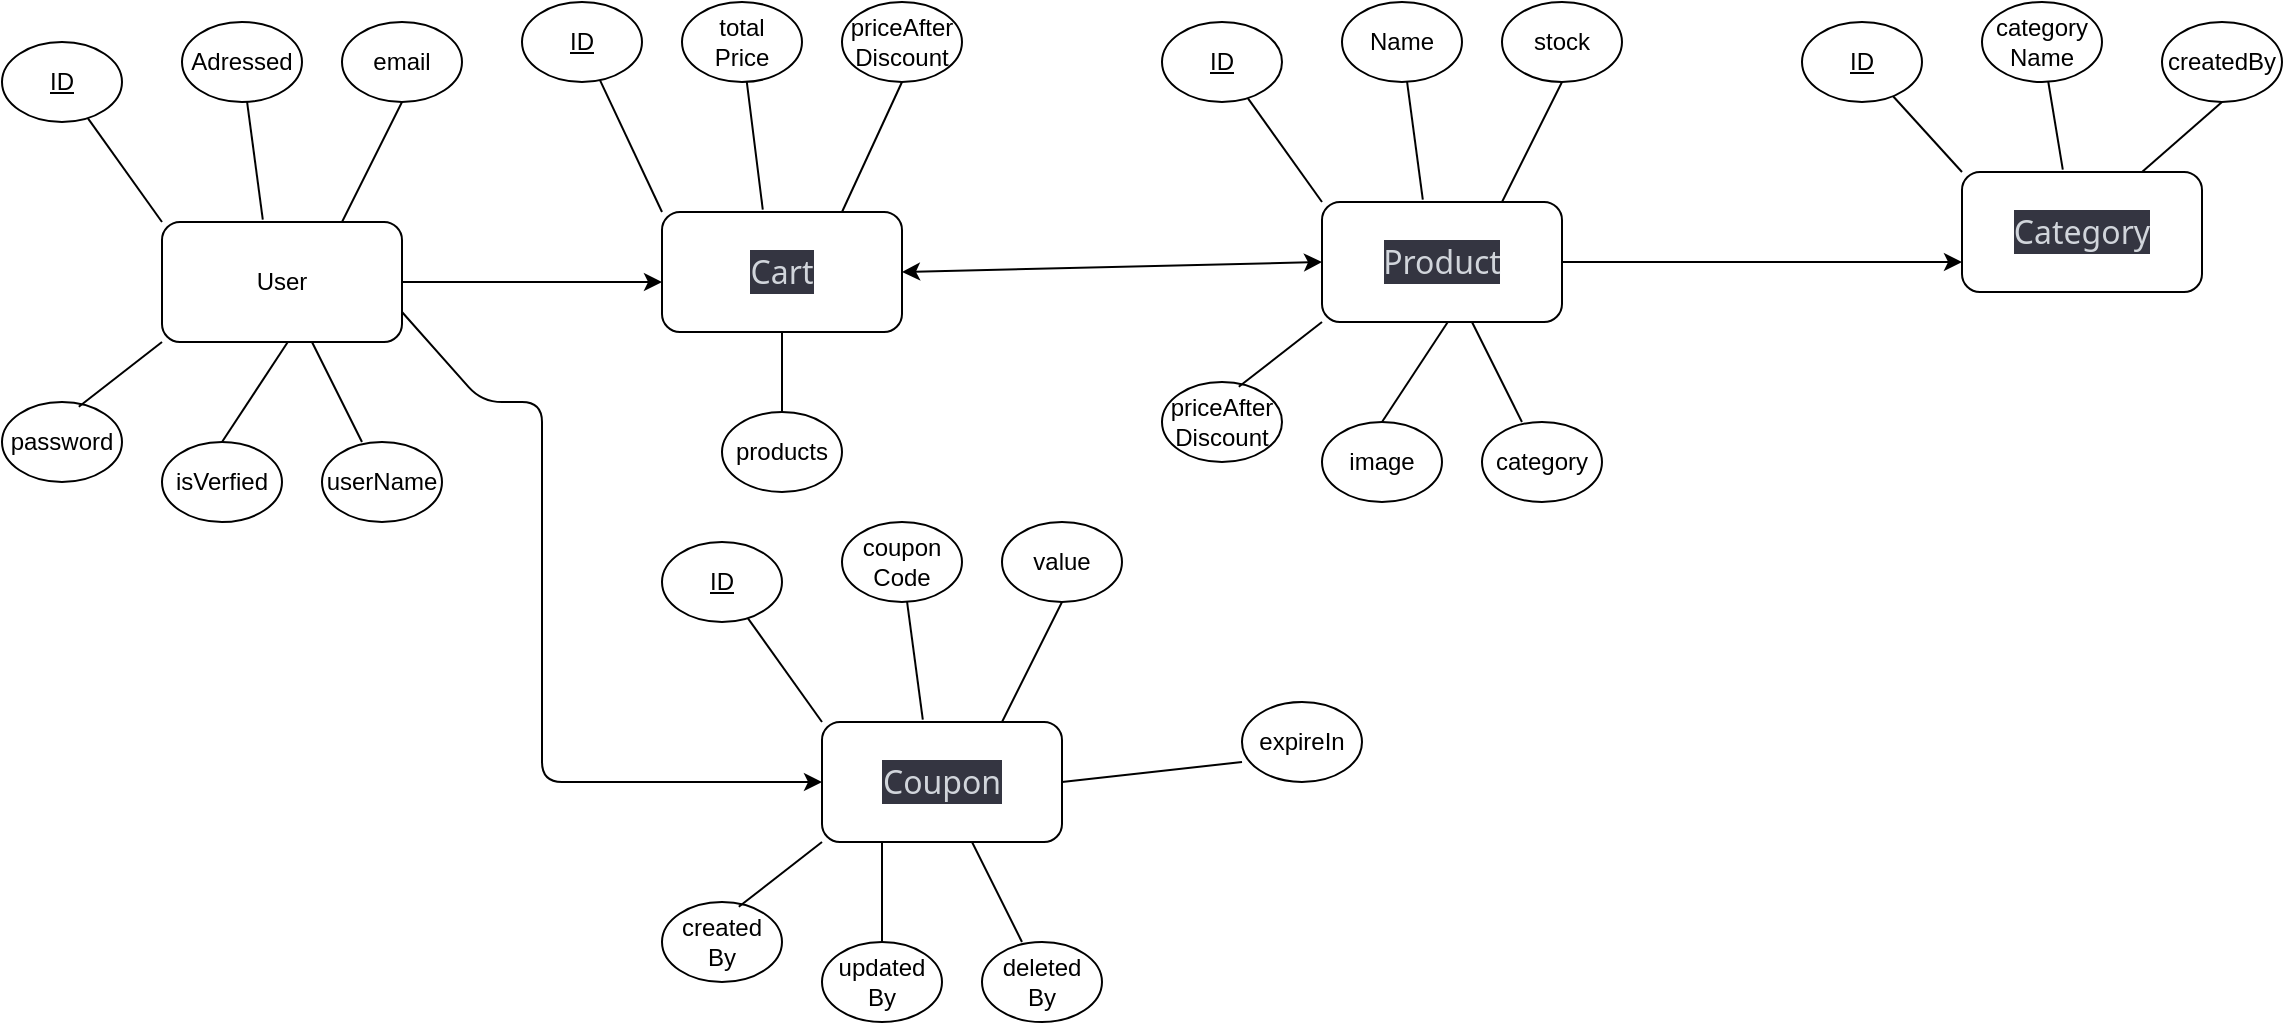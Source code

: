 <mxfile>
    <diagram id="nJ0RIy20TzH4BYssSKbF" name="Page-1">
        <mxGraphModel dx="1568" dy="838" grid="1" gridSize="10" guides="1" tooltips="1" connect="1" arrows="1" fold="1" page="1" pageScale="1" pageWidth="850" pageHeight="1100" math="0" shadow="0">
            <root>
                <mxCell id="0"/>
                <mxCell id="1" parent="0"/>
                <mxCell id="2" value="User" style="rounded=1;whiteSpace=wrap;html=1;" parent="1" vertex="1">
                    <mxGeometry x="90" y="110" width="120" height="60" as="geometry"/>
                </mxCell>
                <mxCell id="8" value="&lt;u&gt;ID&lt;/u&gt;" style="ellipse;whiteSpace=wrap;html=1;" vertex="1" parent="1">
                    <mxGeometry x="10" y="20" width="60" height="40" as="geometry"/>
                </mxCell>
                <mxCell id="12" value="" style="endArrow=none;html=1;exitX=0;exitY=0;exitDx=0;exitDy=0;" edge="1" parent="1" source="2" target="8">
                    <mxGeometry width="50" height="50" relative="1" as="geometry">
                        <mxPoint x="110" y="130" as="sourcePoint"/>
                        <mxPoint x="180" y="90" as="targetPoint"/>
                    </mxGeometry>
                </mxCell>
                <mxCell id="21" value="Adressed" style="ellipse;whiteSpace=wrap;html=1;" vertex="1" parent="1">
                    <mxGeometry x="100" y="10" width="60" height="40" as="geometry"/>
                </mxCell>
                <mxCell id="22" value="password" style="ellipse;whiteSpace=wrap;html=1;" vertex="1" parent="1">
                    <mxGeometry x="10" y="200" width="60" height="40" as="geometry"/>
                </mxCell>
                <mxCell id="23" value="isVerfied" style="ellipse;whiteSpace=wrap;html=1;" vertex="1" parent="1">
                    <mxGeometry x="90" y="220" width="60" height="40" as="geometry"/>
                </mxCell>
                <mxCell id="24" value="email" style="ellipse;whiteSpace=wrap;html=1;" vertex="1" parent="1">
                    <mxGeometry x="180" y="10" width="60" height="40" as="geometry"/>
                </mxCell>
                <mxCell id="25" value="userName" style="ellipse;whiteSpace=wrap;html=1;" vertex="1" parent="1">
                    <mxGeometry x="170" y="220" width="60" height="40" as="geometry"/>
                </mxCell>
                <mxCell id="26" value="" style="endArrow=none;html=1;exitX=0.42;exitY=-0.02;exitDx=0;exitDy=0;exitPerimeter=0;" edge="1" parent="1" source="2" target="21">
                    <mxGeometry width="50" height="50" relative="1" as="geometry">
                        <mxPoint x="190" y="101.94" as="sourcePoint"/>
                        <mxPoint x="152.898" y="49.997" as="targetPoint"/>
                    </mxGeometry>
                </mxCell>
                <mxCell id="27" value="" style="endArrow=none;html=1;entryX=0.5;entryY=1;entryDx=0;entryDy=0;exitX=0.75;exitY=0;exitDx=0;exitDy=0;" edge="1" parent="1" source="2" target="24">
                    <mxGeometry width="50" height="50" relative="1" as="geometry">
                        <mxPoint x="190" y="100" as="sourcePoint"/>
                        <mxPoint x="282.898" y="49.997" as="targetPoint"/>
                    </mxGeometry>
                </mxCell>
                <mxCell id="28" value="" style="endArrow=none;html=1;exitX=0.333;exitY=0;exitDx=0;exitDy=0;exitPerimeter=0;" edge="1" parent="1" source="25" target="2">
                    <mxGeometry width="50" height="50" relative="1" as="geometry">
                        <mxPoint x="260" y="211.94" as="sourcePoint"/>
                        <mxPoint x="222.898" y="159.997" as="targetPoint"/>
                    </mxGeometry>
                </mxCell>
                <mxCell id="29" value="" style="endArrow=none;html=1;exitX=0.5;exitY=0;exitDx=0;exitDy=0;" edge="1" parent="1" source="23">
                    <mxGeometry width="50" height="50" relative="1" as="geometry">
                        <mxPoint x="190" y="221.94" as="sourcePoint"/>
                        <mxPoint x="152.898" y="169.997" as="targetPoint"/>
                    </mxGeometry>
                </mxCell>
                <mxCell id="30" value="" style="endArrow=none;html=1;exitX=0.64;exitY=0.06;exitDx=0;exitDy=0;entryX=0;entryY=1;entryDx=0;entryDy=0;exitPerimeter=0;" edge="1" parent="1" source="22" target="2">
                    <mxGeometry width="50" height="50" relative="1" as="geometry">
                        <mxPoint x="48.55" y="191.94" as="sourcePoint"/>
                        <mxPoint x="11.448" y="139.997" as="targetPoint"/>
                    </mxGeometry>
                </mxCell>
                <mxCell id="54" value="&lt;span style=&quot;color: rgb(209, 213, 219); font-family: Söhne, ui-sans-serif, system-ui, -apple-system, &amp;quot;Segoe UI&amp;quot;, Roboto, Ubuntu, Cantarell, &amp;quot;Noto Sans&amp;quot;, sans-serif, &amp;quot;Helvetica Neue&amp;quot;, Arial, &amp;quot;Apple Color Emoji&amp;quot;, &amp;quot;Segoe UI Emoji&amp;quot;, &amp;quot;Segoe UI Symbol&amp;quot;, &amp;quot;Noto Color Emoji&amp;quot;; font-size: 16px; text-align: left; background-color: rgb(52, 53, 65);&quot;&gt;Category&lt;/span&gt;" style="rounded=1;whiteSpace=wrap;html=1;" vertex="1" parent="1">
                    <mxGeometry x="990" y="85" width="120" height="60" as="geometry"/>
                </mxCell>
                <mxCell id="55" value="&lt;u&gt;ID&lt;/u&gt;" style="ellipse;whiteSpace=wrap;html=1;" vertex="1" parent="1">
                    <mxGeometry x="910" y="10" width="60" height="40" as="geometry"/>
                </mxCell>
                <mxCell id="56" value="" style="endArrow=none;html=1;exitX=0;exitY=0;exitDx=0;exitDy=0;" edge="1" parent="1" source="54" target="55">
                    <mxGeometry width="50" height="50" relative="1" as="geometry">
                        <mxPoint x="1010" y="120" as="sourcePoint"/>
                        <mxPoint x="1080" y="80" as="targetPoint"/>
                    </mxGeometry>
                </mxCell>
                <mxCell id="57" value="category&lt;br&gt;Name" style="ellipse;whiteSpace=wrap;html=1;" vertex="1" parent="1">
                    <mxGeometry x="1000" width="60" height="40" as="geometry"/>
                </mxCell>
                <mxCell id="60" value="createdBy" style="ellipse;whiteSpace=wrap;html=1;" vertex="1" parent="1">
                    <mxGeometry x="1090" y="10" width="60" height="40" as="geometry"/>
                </mxCell>
                <mxCell id="62" value="" style="endArrow=none;html=1;exitX=0.42;exitY=-0.02;exitDx=0;exitDy=0;exitPerimeter=0;" edge="1" parent="1" source="54" target="57">
                    <mxGeometry width="50" height="50" relative="1" as="geometry">
                        <mxPoint x="1090" y="91.94" as="sourcePoint"/>
                        <mxPoint x="1052.898" y="39.997" as="targetPoint"/>
                    </mxGeometry>
                </mxCell>
                <mxCell id="63" value="" style="endArrow=none;html=1;entryX=0.5;entryY=1;entryDx=0;entryDy=0;exitX=0.75;exitY=0;exitDx=0;exitDy=0;" edge="1" parent="1" source="54" target="60">
                    <mxGeometry width="50" height="50" relative="1" as="geometry">
                        <mxPoint x="1090" y="90" as="sourcePoint"/>
                        <mxPoint x="1182.898" y="39.997" as="targetPoint"/>
                    </mxGeometry>
                </mxCell>
                <mxCell id="67" value="&lt;span style=&quot;color: rgb(209, 213, 219); font-family: Söhne, ui-sans-serif, system-ui, -apple-system, &amp;quot;Segoe UI&amp;quot;, Roboto, Ubuntu, Cantarell, &amp;quot;Noto Sans&amp;quot;, sans-serif, &amp;quot;Helvetica Neue&amp;quot;, Arial, &amp;quot;Apple Color Emoji&amp;quot;, &amp;quot;Segoe UI Emoji&amp;quot;, &amp;quot;Segoe UI Symbol&amp;quot;, &amp;quot;Noto Color Emoji&amp;quot;; font-size: 16px; text-align: left; background-color: rgb(52, 53, 65);&quot;&gt;Product&lt;/span&gt;" style="rounded=1;whiteSpace=wrap;html=1;" vertex="1" parent="1">
                    <mxGeometry x="670" y="100" width="120" height="60" as="geometry"/>
                </mxCell>
                <mxCell id="68" value="&lt;u&gt;ID&lt;/u&gt;" style="ellipse;whiteSpace=wrap;html=1;" vertex="1" parent="1">
                    <mxGeometry x="590" y="10" width="60" height="40" as="geometry"/>
                </mxCell>
                <mxCell id="69" value="" style="endArrow=none;html=1;exitX=0;exitY=0;exitDx=0;exitDy=0;" edge="1" parent="1" source="67" target="68">
                    <mxGeometry width="50" height="50" relative="1" as="geometry">
                        <mxPoint x="690" y="120" as="sourcePoint"/>
                        <mxPoint x="760" y="80" as="targetPoint"/>
                    </mxGeometry>
                </mxCell>
                <mxCell id="70" value="Name" style="ellipse;whiteSpace=wrap;html=1;" vertex="1" parent="1">
                    <mxGeometry x="680" width="60" height="40" as="geometry"/>
                </mxCell>
                <mxCell id="71" value="priceAfter&lt;br&gt;Discount" style="ellipse;whiteSpace=wrap;html=1;" vertex="1" parent="1">
                    <mxGeometry x="590" y="190" width="60" height="40" as="geometry"/>
                </mxCell>
                <mxCell id="72" value="image" style="ellipse;whiteSpace=wrap;html=1;" vertex="1" parent="1">
                    <mxGeometry x="670" y="210" width="60" height="40" as="geometry"/>
                </mxCell>
                <mxCell id="73" value="stock" style="ellipse;whiteSpace=wrap;html=1;" vertex="1" parent="1">
                    <mxGeometry x="760" width="60" height="40" as="geometry"/>
                </mxCell>
                <mxCell id="74" value="category" style="ellipse;whiteSpace=wrap;html=1;" vertex="1" parent="1">
                    <mxGeometry x="750" y="210" width="60" height="40" as="geometry"/>
                </mxCell>
                <mxCell id="75" value="" style="endArrow=none;html=1;exitX=0.42;exitY=-0.02;exitDx=0;exitDy=0;exitPerimeter=0;" edge="1" parent="1" source="67" target="70">
                    <mxGeometry width="50" height="50" relative="1" as="geometry">
                        <mxPoint x="770" y="91.94" as="sourcePoint"/>
                        <mxPoint x="732.898" y="39.997" as="targetPoint"/>
                    </mxGeometry>
                </mxCell>
                <mxCell id="76" value="" style="endArrow=none;html=1;entryX=0.5;entryY=1;entryDx=0;entryDy=0;exitX=0.75;exitY=0;exitDx=0;exitDy=0;" edge="1" parent="1" source="67" target="73">
                    <mxGeometry width="50" height="50" relative="1" as="geometry">
                        <mxPoint x="770" y="90" as="sourcePoint"/>
                        <mxPoint x="862.898" y="39.997" as="targetPoint"/>
                    </mxGeometry>
                </mxCell>
                <mxCell id="77" value="" style="endArrow=none;html=1;exitX=0.333;exitY=0;exitDx=0;exitDy=0;exitPerimeter=0;" edge="1" parent="1" source="74" target="67">
                    <mxGeometry width="50" height="50" relative="1" as="geometry">
                        <mxPoint x="840" y="201.94" as="sourcePoint"/>
                        <mxPoint x="802.898" y="149.997" as="targetPoint"/>
                    </mxGeometry>
                </mxCell>
                <mxCell id="78" value="" style="endArrow=none;html=1;exitX=0.5;exitY=0;exitDx=0;exitDy=0;" edge="1" parent="1" source="72">
                    <mxGeometry width="50" height="50" relative="1" as="geometry">
                        <mxPoint x="770" y="211.94" as="sourcePoint"/>
                        <mxPoint x="732.898" y="159.997" as="targetPoint"/>
                    </mxGeometry>
                </mxCell>
                <mxCell id="79" value="" style="endArrow=none;html=1;exitX=0.64;exitY=0.06;exitDx=0;exitDy=0;entryX=0;entryY=1;entryDx=0;entryDy=0;exitPerimeter=0;" edge="1" parent="1" source="71" target="67">
                    <mxGeometry width="50" height="50" relative="1" as="geometry">
                        <mxPoint x="628.55" y="181.94" as="sourcePoint"/>
                        <mxPoint x="591.448" y="129.997" as="targetPoint"/>
                    </mxGeometry>
                </mxCell>
                <mxCell id="80" value="&lt;span style=&quot;color: rgb(209, 213, 219); font-family: Söhne, ui-sans-serif, system-ui, -apple-system, &amp;quot;Segoe UI&amp;quot;, Roboto, Ubuntu, Cantarell, &amp;quot;Noto Sans&amp;quot;, sans-serif, &amp;quot;Helvetica Neue&amp;quot;, Arial, &amp;quot;Apple Color Emoji&amp;quot;, &amp;quot;Segoe UI Emoji&amp;quot;, &amp;quot;Segoe UI Symbol&amp;quot;, &amp;quot;Noto Color Emoji&amp;quot;; font-size: 16px; text-align: left; background-color: rgb(52, 53, 65);&quot;&gt;Coupon&lt;/span&gt;" style="rounded=1;whiteSpace=wrap;html=1;" vertex="1" parent="1">
                    <mxGeometry x="420" y="360" width="120" height="60" as="geometry"/>
                </mxCell>
                <mxCell id="81" value="&lt;u&gt;ID&lt;/u&gt;" style="ellipse;whiteSpace=wrap;html=1;" vertex="1" parent="1">
                    <mxGeometry x="340" y="270" width="60" height="40" as="geometry"/>
                </mxCell>
                <mxCell id="82" value="" style="endArrow=none;html=1;exitX=0;exitY=0;exitDx=0;exitDy=0;" edge="1" parent="1" source="80" target="81">
                    <mxGeometry width="50" height="50" relative="1" as="geometry">
                        <mxPoint x="440" y="380" as="sourcePoint"/>
                        <mxPoint x="510" y="340" as="targetPoint"/>
                    </mxGeometry>
                </mxCell>
                <mxCell id="83" value="coupon&lt;br&gt;Code" style="ellipse;whiteSpace=wrap;html=1;" vertex="1" parent="1">
                    <mxGeometry x="430" y="260" width="60" height="40" as="geometry"/>
                </mxCell>
                <mxCell id="84" value="created&lt;br&gt;By" style="ellipse;whiteSpace=wrap;html=1;" vertex="1" parent="1">
                    <mxGeometry x="340" y="450" width="60" height="40" as="geometry"/>
                </mxCell>
                <mxCell id="85" value="updated&lt;br&gt;By" style="ellipse;whiteSpace=wrap;html=1;" vertex="1" parent="1">
                    <mxGeometry x="420" y="470" width="60" height="40" as="geometry"/>
                </mxCell>
                <mxCell id="86" value="value" style="ellipse;whiteSpace=wrap;html=1;" vertex="1" parent="1">
                    <mxGeometry x="510" y="260" width="60" height="40" as="geometry"/>
                </mxCell>
                <mxCell id="87" value="deleted&lt;br&gt;By" style="ellipse;whiteSpace=wrap;html=1;" vertex="1" parent="1">
                    <mxGeometry x="500" y="470" width="60" height="40" as="geometry"/>
                </mxCell>
                <mxCell id="88" value="" style="endArrow=none;html=1;exitX=0.42;exitY=-0.02;exitDx=0;exitDy=0;exitPerimeter=0;" edge="1" parent="1" source="80" target="83">
                    <mxGeometry width="50" height="50" relative="1" as="geometry">
                        <mxPoint x="520" y="351.94" as="sourcePoint"/>
                        <mxPoint x="482.898" y="299.997" as="targetPoint"/>
                    </mxGeometry>
                </mxCell>
                <mxCell id="89" value="" style="endArrow=none;html=1;entryX=0.5;entryY=1;entryDx=0;entryDy=0;exitX=0.75;exitY=0;exitDx=0;exitDy=0;" edge="1" parent="1" source="80" target="86">
                    <mxGeometry width="50" height="50" relative="1" as="geometry">
                        <mxPoint x="520" y="350" as="sourcePoint"/>
                        <mxPoint x="612.898" y="299.997" as="targetPoint"/>
                    </mxGeometry>
                </mxCell>
                <mxCell id="90" value="" style="endArrow=none;html=1;exitX=0.333;exitY=0;exitDx=0;exitDy=0;exitPerimeter=0;" edge="1" parent="1" source="87" target="80">
                    <mxGeometry width="50" height="50" relative="1" as="geometry">
                        <mxPoint x="590" y="461.94" as="sourcePoint"/>
                        <mxPoint x="552.898" y="409.997" as="targetPoint"/>
                    </mxGeometry>
                </mxCell>
                <mxCell id="91" value="" style="endArrow=none;html=1;exitX=0.5;exitY=0;exitDx=0;exitDy=0;entryX=0.25;entryY=1;entryDx=0;entryDy=0;" edge="1" parent="1" source="85" target="80">
                    <mxGeometry width="50" height="50" relative="1" as="geometry">
                        <mxPoint x="520" y="471.94" as="sourcePoint"/>
                        <mxPoint x="482.898" y="419.997" as="targetPoint"/>
                    </mxGeometry>
                </mxCell>
                <mxCell id="92" value="" style="endArrow=none;html=1;exitX=0.64;exitY=0.06;exitDx=0;exitDy=0;entryX=0;entryY=1;entryDx=0;entryDy=0;exitPerimeter=0;" edge="1" parent="1" source="84" target="80">
                    <mxGeometry width="50" height="50" relative="1" as="geometry">
                        <mxPoint x="378.55" y="441.94" as="sourcePoint"/>
                        <mxPoint x="341.448" y="389.997" as="targetPoint"/>
                    </mxGeometry>
                </mxCell>
                <mxCell id="93" value="&lt;span style=&quot;color: rgb(209, 213, 219); font-family: Söhne, ui-sans-serif, system-ui, -apple-system, &amp;quot;Segoe UI&amp;quot;, Roboto, Ubuntu, Cantarell, &amp;quot;Noto Sans&amp;quot;, sans-serif, &amp;quot;Helvetica Neue&amp;quot;, Arial, &amp;quot;Apple Color Emoji&amp;quot;, &amp;quot;Segoe UI Emoji&amp;quot;, &amp;quot;Segoe UI Symbol&amp;quot;, &amp;quot;Noto Color Emoji&amp;quot;; font-size: 16px; text-align: left; background-color: rgb(52, 53, 65);&quot;&gt;Cart&lt;/span&gt;" style="rounded=1;whiteSpace=wrap;html=1;" vertex="1" parent="1">
                    <mxGeometry x="340" y="105" width="120" height="60" as="geometry"/>
                </mxCell>
                <mxCell id="94" value="&lt;u&gt;ID&lt;/u&gt;" style="ellipse;whiteSpace=wrap;html=1;" vertex="1" parent="1">
                    <mxGeometry x="270" width="60" height="40" as="geometry"/>
                </mxCell>
                <mxCell id="95" value="" style="endArrow=none;html=1;exitX=0;exitY=0;exitDx=0;exitDy=0;" edge="1" parent="1" source="93" target="94">
                    <mxGeometry width="50" height="50" relative="1" as="geometry">
                        <mxPoint x="360" y="110" as="sourcePoint"/>
                        <mxPoint x="430" y="70" as="targetPoint"/>
                    </mxGeometry>
                </mxCell>
                <mxCell id="96" value="total&lt;br&gt;Price" style="ellipse;whiteSpace=wrap;html=1;" vertex="1" parent="1">
                    <mxGeometry x="350" width="60" height="40" as="geometry"/>
                </mxCell>
                <mxCell id="97" value="products" style="ellipse;whiteSpace=wrap;html=1;" vertex="1" parent="1">
                    <mxGeometry x="370" y="205" width="60" height="40" as="geometry"/>
                </mxCell>
                <mxCell id="99" value="priceAfter&lt;br&gt;Discount" style="ellipse;whiteSpace=wrap;html=1;" vertex="1" parent="1">
                    <mxGeometry x="430" width="60" height="40" as="geometry"/>
                </mxCell>
                <mxCell id="101" value="" style="endArrow=none;html=1;exitX=0.42;exitY=-0.02;exitDx=0;exitDy=0;exitPerimeter=0;" edge="1" parent="1" source="93" target="96">
                    <mxGeometry width="50" height="50" relative="1" as="geometry">
                        <mxPoint x="440" y="81.94" as="sourcePoint"/>
                        <mxPoint x="402.898" y="29.997" as="targetPoint"/>
                    </mxGeometry>
                </mxCell>
                <mxCell id="102" value="" style="endArrow=none;html=1;entryX=0.5;entryY=1;entryDx=0;entryDy=0;exitX=0.75;exitY=0;exitDx=0;exitDy=0;" edge="1" parent="1" source="93" target="99">
                    <mxGeometry width="50" height="50" relative="1" as="geometry">
                        <mxPoint x="440" y="80" as="sourcePoint"/>
                        <mxPoint x="532.898" y="29.997" as="targetPoint"/>
                    </mxGeometry>
                </mxCell>
                <mxCell id="105" value="" style="endArrow=none;html=1;exitX=0.5;exitY=0;exitDx=0;exitDy=0;entryX=0.5;entryY=1;entryDx=0;entryDy=0;" edge="1" parent="1" source="97" target="93">
                    <mxGeometry width="50" height="50" relative="1" as="geometry">
                        <mxPoint x="298.55" y="171.94" as="sourcePoint"/>
                        <mxPoint x="261.448" y="119.997" as="targetPoint"/>
                    </mxGeometry>
                </mxCell>
                <mxCell id="132" value="expireIn" style="ellipse;whiteSpace=wrap;html=1;" vertex="1" parent="1">
                    <mxGeometry x="630" y="350" width="60" height="40" as="geometry"/>
                </mxCell>
                <mxCell id="133" value="" style="endArrow=none;html=1;entryX=1;entryY=0.5;entryDx=0;entryDy=0;" edge="1" parent="1" target="80">
                    <mxGeometry width="50" height="50" relative="1" as="geometry">
                        <mxPoint x="630" y="380" as="sourcePoint"/>
                        <mxPoint x="870" y="155" as="targetPoint"/>
                    </mxGeometry>
                </mxCell>
                <mxCell id="135" value="" style="endArrow=classic;html=1;exitX=1;exitY=0.5;exitDx=0;exitDy=0;" edge="1" parent="1" source="2">
                    <mxGeometry width="50" height="50" relative="1" as="geometry">
                        <mxPoint x="710" y="360" as="sourcePoint"/>
                        <mxPoint x="340" y="140" as="targetPoint"/>
                    </mxGeometry>
                </mxCell>
                <mxCell id="139" value="" style="endArrow=classic;html=1;entryX=0;entryY=0.75;entryDx=0;entryDy=0;exitX=1;exitY=0.5;exitDx=0;exitDy=0;" edge="1" parent="1" source="67" target="54">
                    <mxGeometry width="50" height="50" relative="1" as="geometry">
                        <mxPoint x="1050" y="80" as="sourcePoint"/>
                        <mxPoint x="1100" y="30" as="targetPoint"/>
                    </mxGeometry>
                </mxCell>
                <mxCell id="140" value="" style="endArrow=classic;startArrow=classic;html=1;entryX=1;entryY=0.5;entryDx=0;entryDy=0;exitX=0;exitY=0.5;exitDx=0;exitDy=0;" edge="1" parent="1" source="67" target="93">
                    <mxGeometry width="50" height="50" relative="1" as="geometry">
                        <mxPoint x="710" y="350" as="sourcePoint"/>
                        <mxPoint x="760" y="300" as="targetPoint"/>
                    </mxGeometry>
                </mxCell>
                <mxCell id="148" value="" style="endArrow=classic;html=1;entryX=0;entryY=0.5;entryDx=0;entryDy=0;exitX=1;exitY=0.75;exitDx=0;exitDy=0;" edge="1" parent="1" source="2" target="80">
                    <mxGeometry width="50" height="50" relative="1" as="geometry">
                        <mxPoint x="280" y="210" as="sourcePoint"/>
                        <mxPoint x="370" y="380" as="targetPoint"/>
                        <Array as="points">
                            <mxPoint x="250" y="200"/>
                            <mxPoint x="280" y="200"/>
                            <mxPoint x="280" y="240"/>
                            <mxPoint x="280" y="390"/>
                        </Array>
                    </mxGeometry>
                </mxCell>
            </root>
        </mxGraphModel>
    </diagram>
</mxfile>